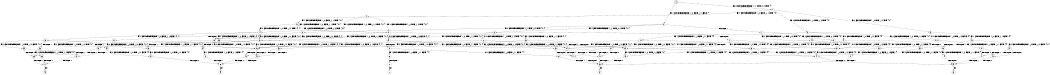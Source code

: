 digraph BCG {
size = "7, 10.5";
center = TRUE;
node [shape = circle];
0 [peripheries = 2];
0 -> 1 [label = "EX !0 !ATOMIC_EXCH_BRANCH (1, +1, TRUE, +0, 2, TRUE) !{}"];
0 -> 2 [label = "EX !1 !ATOMIC_EXCH_BRANCH (1, +0, FALSE, +1, 1, FALSE) !{}"];
1 -> 3 [label = "EX !0 !ATOMIC_EXCH_BRANCH (1, +0, TRUE, +1, 2, TRUE) !{0}"];
1 -> 4 [label = "EX !1 !ATOMIC_EXCH_BRANCH (1, +0, FALSE, +1, 1, TRUE) !{0}"];
1 -> 5 [label = "EX !0 !ATOMIC_EXCH_BRANCH (1, +0, TRUE, +1, 2, TRUE) !{0}"];
2 -> 6 [label = "EX !0 !ATOMIC_EXCH_BRANCH (1, +1, TRUE, +0, 2, TRUE) !{0, 1}"];
2 -> 7 [label = "TERMINATE !1"];
2 -> 8 [label = "EX !0 !ATOMIC_EXCH_BRANCH (1, +1, TRUE, +0, 2, TRUE) !{0, 1}"];
3 -> 9 [label = "EX !0 !ATOMIC_EXCH_BRANCH (1, +0, TRUE, +1, 2, FALSE) !{0}"];
3 -> 10 [label = "EX !1 !ATOMIC_EXCH_BRANCH (1, +0, FALSE, +1, 1, FALSE) !{0}"];
3 -> 11 [label = "EX !0 !ATOMIC_EXCH_BRANCH (1, +0, TRUE, +1, 2, FALSE) !{0}"];
4 -> 12 [label = "EX !0 !ATOMIC_EXCH_BRANCH (1, +0, TRUE, +1, 2, TRUE) !{0, 1}"];
4 -> 13 [label = "EX !1 !ATOMIC_EXCH_BRANCH (1, +0, FALSE, +1, 1, TRUE) !{0, 1}"];
4 -> 14 [label = "EX !0 !ATOMIC_EXCH_BRANCH (1, +0, TRUE, +1, 2, TRUE) !{0, 1}"];
5 -> 15 [label = "EX !1 !ATOMIC_EXCH_BRANCH (1, +0, FALSE, +1, 1, FALSE) !{0}"];
5 -> 11 [label = "EX !0 !ATOMIC_EXCH_BRANCH (1, +0, TRUE, +1, 2, FALSE) !{0}"];
6 -> 16 [label = "EX !0 !ATOMIC_EXCH_BRANCH (1, +0, TRUE, +1, 2, TRUE) !{0, 1}"];
6 -> 17 [label = "TERMINATE !1"];
6 -> 18 [label = "EX !0 !ATOMIC_EXCH_BRANCH (1, +0, TRUE, +1, 2, TRUE) !{0, 1}"];
7 -> 19 [label = "EX !0 !ATOMIC_EXCH_BRANCH (1, +1, TRUE, +0, 2, TRUE) !{0}"];
7 -> 20 [label = "EX !0 !ATOMIC_EXCH_BRANCH (1, +1, TRUE, +0, 2, TRUE) !{0}"];
8 -> 18 [label = "EX !0 !ATOMIC_EXCH_BRANCH (1, +0, TRUE, +1, 2, TRUE) !{0, 1}"];
8 -> 21 [label = "TERMINATE !1"];
9 -> 22 [label = "EX !1 !ATOMIC_EXCH_BRANCH (1, +0, FALSE, +1, 1, FALSE) !{0}"];
9 -> 23 [label = "TERMINATE !0"];
10 -> 24 [label = "EX !0 !ATOMIC_EXCH_BRANCH (1, +0, TRUE, +1, 2, FALSE) !{0, 1}"];
10 -> 25 [label = "TERMINATE !1"];
10 -> 26 [label = "EX !0 !ATOMIC_EXCH_BRANCH (1, +0, TRUE, +1, 2, FALSE) !{0, 1}"];
11 -> 27 [label = "EX !1 !ATOMIC_EXCH_BRANCH (1, +0, FALSE, +1, 1, FALSE) !{0}"];
11 -> 28 [label = "TERMINATE !0"];
12 -> 29 [label = "EX !0 !ATOMIC_EXCH_BRANCH (1, +0, TRUE, +1, 2, FALSE) !{0, 1}"];
12 -> 30 [label = "EX !1 !ATOMIC_EXCH_BRANCH (1, +0, FALSE, +1, 1, FALSE) !{0, 1}"];
12 -> 31 [label = "EX !0 !ATOMIC_EXCH_BRANCH (1, +0, TRUE, +1, 2, FALSE) !{0, 1}"];
13 -> 12 [label = "EX !0 !ATOMIC_EXCH_BRANCH (1, +0, TRUE, +1, 2, TRUE) !{0, 1}"];
13 -> 13 [label = "EX !1 !ATOMIC_EXCH_BRANCH (1, +0, FALSE, +1, 1, TRUE) !{0, 1}"];
13 -> 14 [label = "EX !0 !ATOMIC_EXCH_BRANCH (1, +0, TRUE, +1, 2, TRUE) !{0, 1}"];
14 -> 32 [label = "EX !1 !ATOMIC_EXCH_BRANCH (1, +0, FALSE, +1, 1, FALSE) !{0, 1}"];
14 -> 31 [label = "EX !0 !ATOMIC_EXCH_BRANCH (1, +0, TRUE, +1, 2, FALSE) !{0, 1}"];
14 -> 33 [label = "EX !1 !ATOMIC_EXCH_BRANCH (1, +0, FALSE, +1, 1, FALSE) !{0, 1}"];
15 -> 34 [label = "EX !0 !ATOMIC_EXCH_BRANCH (1, +0, TRUE, +1, 2, FALSE) !{0, 1}"];
15 -> 35 [label = "TERMINATE !1"];
16 -> 24 [label = "EX !0 !ATOMIC_EXCH_BRANCH (1, +0, TRUE, +1, 2, FALSE) !{0, 1}"];
16 -> 25 [label = "TERMINATE !1"];
16 -> 26 [label = "EX !0 !ATOMIC_EXCH_BRANCH (1, +0, TRUE, +1, 2, FALSE) !{0, 1}"];
17 -> 36 [label = "EX !0 !ATOMIC_EXCH_BRANCH (1, +0, TRUE, +1, 2, TRUE) !{0}"];
17 -> 37 [label = "EX !0 !ATOMIC_EXCH_BRANCH (1, +0, TRUE, +1, 2, TRUE) !{0}"];
18 -> 26 [label = "EX !0 !ATOMIC_EXCH_BRANCH (1, +0, TRUE, +1, 2, FALSE) !{0, 1}"];
18 -> 38 [label = "TERMINATE !1"];
19 -> 36 [label = "EX !0 !ATOMIC_EXCH_BRANCH (1, +0, TRUE, +1, 2, TRUE) !{0}"];
19 -> 37 [label = "EX !0 !ATOMIC_EXCH_BRANCH (1, +0, TRUE, +1, 2, TRUE) !{0}"];
20 -> 37 [label = "EX !0 !ATOMIC_EXCH_BRANCH (1, +0, TRUE, +1, 2, TRUE) !{0}"];
21 -> 39 [label = "EX !0 !ATOMIC_EXCH_BRANCH (1, +0, TRUE, +1, 2, TRUE) !{0}"];
22 -> 40 [label = "TERMINATE !0"];
22 -> 41 [label = "TERMINATE !1"];
23 -> 42 [label = "EX !1 !ATOMIC_EXCH_BRANCH (1, +0, FALSE, +1, 1, FALSE) !{}"];
24 -> 40 [label = "TERMINATE !0"];
24 -> 41 [label = "TERMINATE !1"];
25 -> 43 [label = "EX !0 !ATOMIC_EXCH_BRANCH (1, +0, TRUE, +1, 2, FALSE) !{0}"];
25 -> 44 [label = "EX !0 !ATOMIC_EXCH_BRANCH (1, +0, TRUE, +1, 2, FALSE) !{0}"];
26 -> 45 [label = "TERMINATE !0"];
26 -> 46 [label = "TERMINATE !1"];
27 -> 47 [label = "TERMINATE !0"];
27 -> 48 [label = "TERMINATE !1"];
28 -> 49 [label = "EX !1 !ATOMIC_EXCH_BRANCH (1, +0, FALSE, +1, 1, FALSE) !{}"];
29 -> 50 [label = "EX !1 !ATOMIC_EXCH_BRANCH (1, +0, FALSE, +1, 1, FALSE) !{0, 1}"];
29 -> 51 [label = "TERMINATE !0"];
30 -> 24 [label = "EX !0 !ATOMIC_EXCH_BRANCH (1, +0, TRUE, +1, 2, FALSE) !{0, 1}"];
30 -> 25 [label = "TERMINATE !1"];
30 -> 26 [label = "EX !0 !ATOMIC_EXCH_BRANCH (1, +0, TRUE, +1, 2, FALSE) !{0, 1}"];
31 -> 52 [label = "EX !1 !ATOMIC_EXCH_BRANCH (1, +0, FALSE, +1, 1, FALSE) !{0, 1}"];
31 -> 53 [label = "EX !1 !ATOMIC_EXCH_BRANCH (1, +0, FALSE, +1, 1, FALSE) !{0, 1}"];
31 -> 54 [label = "TERMINATE !0"];
32 -> 55 [label = "EX !0 !ATOMIC_EXCH_BRANCH (1, +0, TRUE, +1, 2, FALSE) !{0, 1}"];
32 -> 56 [label = "TERMINATE !1"];
32 -> 26 [label = "EX !0 !ATOMIC_EXCH_BRANCH (1, +0, TRUE, +1, 2, FALSE) !{0, 1}"];
33 -> 26 [label = "EX !0 !ATOMIC_EXCH_BRANCH (1, +0, TRUE, +1, 2, FALSE) !{0, 1}"];
33 -> 38 [label = "TERMINATE !1"];
34 -> 47 [label = "TERMINATE !0"];
34 -> 48 [label = "TERMINATE !1"];
35 -> 44 [label = "EX !0 !ATOMIC_EXCH_BRANCH (1, +0, TRUE, +1, 2, FALSE) !{0}"];
36 -> 43 [label = "EX !0 !ATOMIC_EXCH_BRANCH (1, +0, TRUE, +1, 2, FALSE) !{0}"];
36 -> 44 [label = "EX !0 !ATOMIC_EXCH_BRANCH (1, +0, TRUE, +1, 2, FALSE) !{0}"];
37 -> 44 [label = "EX !0 !ATOMIC_EXCH_BRANCH (1, +0, TRUE, +1, 2, FALSE) !{0}"];
38 -> 57 [label = "EX !0 !ATOMIC_EXCH_BRANCH (1, +0, TRUE, +1, 2, FALSE) !{0}"];
39 -> 57 [label = "EX !0 !ATOMIC_EXCH_BRANCH (1, +0, TRUE, +1, 2, FALSE) !{0}"];
40 -> 58 [label = "TERMINATE !1"];
41 -> 58 [label = "TERMINATE !0"];
42 -> 58 [label = "TERMINATE !1"];
43 -> 58 [label = "TERMINATE !0"];
44 -> 59 [label = "TERMINATE !0"];
45 -> 60 [label = "TERMINATE !1"];
46 -> 60 [label = "TERMINATE !0"];
47 -> 59 [label = "TERMINATE !1"];
48 -> 59 [label = "TERMINATE !0"];
49 -> 59 [label = "TERMINATE !1"];
50 -> 40 [label = "TERMINATE !0"];
50 -> 41 [label = "TERMINATE !1"];
51 -> 61 [label = "EX !1 !ATOMIC_EXCH_BRANCH (1, +0, FALSE, +1, 1, FALSE) !{1}"];
51 -> 62 [label = "EX !1 !ATOMIC_EXCH_BRANCH (1, +0, FALSE, +1, 1, FALSE) !{1}"];
52 -> 63 [label = "TERMINATE !0"];
52 -> 64 [label = "TERMINATE !1"];
53 -> 45 [label = "TERMINATE !0"];
53 -> 46 [label = "TERMINATE !1"];
54 -> 65 [label = "EX !1 !ATOMIC_EXCH_BRANCH (1, +0, FALSE, +1, 1, FALSE) !{1}"];
55 -> 63 [label = "TERMINATE !0"];
55 -> 64 [label = "TERMINATE !1"];
56 -> 66 [label = "EX !0 !ATOMIC_EXCH_BRANCH (1, +0, TRUE, +1, 2, FALSE) !{0}"];
57 -> 60 [label = "TERMINATE !0"];
58 -> 67 [label = "exit"];
59 -> 68 [label = "exit"];
60 -> 69 [label = "exit"];
61 -> 58 [label = "TERMINATE !1"];
62 -> 70 [label = "TERMINATE !1"];
63 -> 71 [label = "TERMINATE !1"];
64 -> 71 [label = "TERMINATE !0"];
65 -> 60 [label = "TERMINATE !1"];
66 -> 71 [label = "TERMINATE !0"];
70 -> 72 [label = "exit"];
71 -> 73 [label = "exit"];
}
